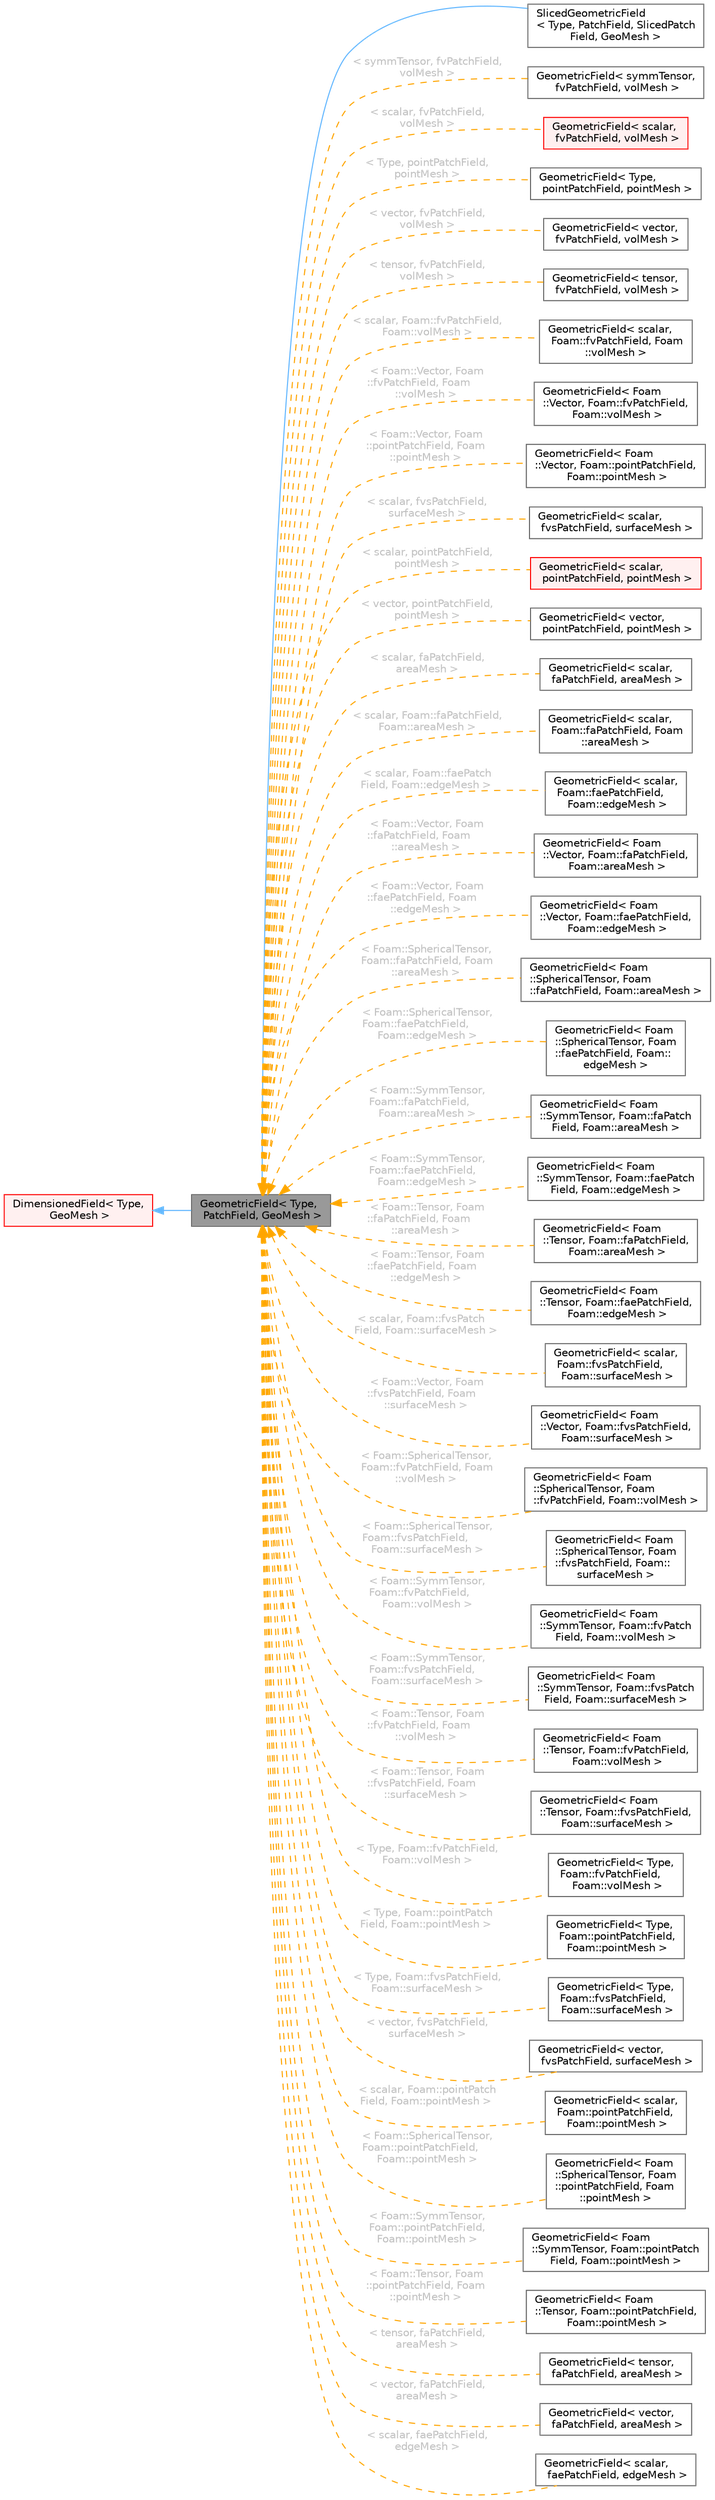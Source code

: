 digraph "GeometricField&lt; Type, PatchField, GeoMesh &gt;"
{
 // LATEX_PDF_SIZE
  bgcolor="transparent";
  edge [fontname=Helvetica,fontsize=10,labelfontname=Helvetica,labelfontsize=10];
  node [fontname=Helvetica,fontsize=10,shape=box,height=0.2,width=0.4];
  rankdir="LR";
  Node1 [id="Node000001",label="GeometricField\< Type,\l PatchField, GeoMesh \>",height=0.2,width=0.4,color="gray40", fillcolor="grey60", style="filled", fontcolor="black",tooltip="Generic GeometricField class."];
  Node2 -> Node1 [id="edge1_Node000001_Node000002",dir="back",color="steelblue1",style="solid",tooltip=" "];
  Node2 [id="Node000002",label="DimensionedField\< Type,\l GeoMesh \>",height=0.2,width=0.4,color="red", fillcolor="#FFF0F0", style="filled",URL="$classFoam_1_1DimensionedField.html",tooltip="Field with dimensions and associated with geometry type GeoMesh which is used to size the field and a..."];
  Node1 -> Node13 [id="edge2_Node000001_Node000013",dir="back",color="steelblue1",style="solid",tooltip=" "];
  Node13 [id="Node000013",label="SlicedGeometricField\l\< Type, PatchField, SlicedPatch\lField, GeoMesh \>",height=0.2,width=0.4,color="gray40", fillcolor="white", style="filled",URL="$classFoam_1_1SlicedGeometricField.html",tooltip="Specialization of GeometricField which holds slices of given complete fields in a form that they act ..."];
  Node1 -> Node14 [id="edge3_Node000001_Node000014",dir="back",color="orange",style="dashed",tooltip=" ",label=" \< symmTensor, fvPatchField,\l volMesh \>",fontcolor="grey" ];
  Node14 [id="Node000014",label="GeometricField\< symmTensor,\l fvPatchField, volMesh \>",height=0.2,width=0.4,color="gray40", fillcolor="white", style="filled",URL="$classFoam_1_1GeometricField.html",tooltip=" "];
  Node1 -> Node15 [id="edge4_Node000001_Node000015",dir="back",color="orange",style="dashed",tooltip=" ",label=" \< scalar, fvPatchField,\l volMesh \>",fontcolor="grey" ];
  Node15 [id="Node000015",label="GeometricField\< scalar,\l fvPatchField, volMesh \>",height=0.2,width=0.4,color="red", fillcolor="#FFF0F0", style="filled",URL="$classFoam_1_1GeometricField.html",tooltip=" "];
  Node1 -> Node22 [id="edge5_Node000001_Node000022",dir="back",color="orange",style="dashed",tooltip=" ",label=" \< Type, pointPatchField,\l pointMesh \>",fontcolor="grey" ];
  Node22 [id="Node000022",label="GeometricField\< Type,\l pointPatchField, pointMesh \>",height=0.2,width=0.4,color="gray40", fillcolor="white", style="filled",URL="$classFoam_1_1GeometricField.html",tooltip=" "];
  Node1 -> Node23 [id="edge6_Node000001_Node000023",dir="back",color="orange",style="dashed",tooltip=" ",label=" \< vector, fvPatchField,\l volMesh \>",fontcolor="grey" ];
  Node23 [id="Node000023",label="GeometricField\< vector,\l fvPatchField, volMesh \>",height=0.2,width=0.4,color="gray40", fillcolor="white", style="filled",URL="$classFoam_1_1GeometricField.html",tooltip=" "];
  Node1 -> Node24 [id="edge7_Node000001_Node000024",dir="back",color="orange",style="dashed",tooltip=" ",label=" \< tensor, fvPatchField,\l volMesh \>",fontcolor="grey" ];
  Node24 [id="Node000024",label="GeometricField\< tensor,\l fvPatchField, volMesh \>",height=0.2,width=0.4,color="gray40", fillcolor="white", style="filled",URL="$classFoam_1_1GeometricField.html",tooltip=" "];
  Node1 -> Node25 [id="edge8_Node000001_Node000025",dir="back",color="orange",style="dashed",tooltip=" ",label=" \< scalar, Foam::fvPatchField,\l Foam::volMesh \>",fontcolor="grey" ];
  Node25 [id="Node000025",label="GeometricField\< scalar,\l Foam::fvPatchField, Foam\l::volMesh \>",height=0.2,width=0.4,color="gray40", fillcolor="white", style="filled",URL="$classFoam_1_1GeometricField.html",tooltip=" "];
  Node1 -> Node26 [id="edge9_Node000001_Node000026",dir="back",color="orange",style="dashed",tooltip=" ",label=" \< Foam::Vector, Foam\l::fvPatchField, Foam\l::volMesh \>",fontcolor="grey" ];
  Node26 [id="Node000026",label="GeometricField\< Foam\l::Vector, Foam::fvPatchField,\l Foam::volMesh \>",height=0.2,width=0.4,color="gray40", fillcolor="white", style="filled",URL="$classFoam_1_1GeometricField.html",tooltip=" "];
  Node1 -> Node27 [id="edge10_Node000001_Node000027",dir="back",color="orange",style="dashed",tooltip=" ",label=" \< Foam::Vector, Foam\l::pointPatchField, Foam\l::pointMesh \>",fontcolor="grey" ];
  Node27 [id="Node000027",label="GeometricField\< Foam\l::Vector, Foam::pointPatchField,\l Foam::pointMesh \>",height=0.2,width=0.4,color="gray40", fillcolor="white", style="filled",URL="$classFoam_1_1GeometricField.html",tooltip=" "];
  Node1 -> Node28 [id="edge11_Node000001_Node000028",dir="back",color="orange",style="dashed",tooltip=" ",label=" \< scalar, fvsPatchField,\l surfaceMesh \>",fontcolor="grey" ];
  Node28 [id="Node000028",label="GeometricField\< scalar,\l fvsPatchField, surfaceMesh \>",height=0.2,width=0.4,color="gray40", fillcolor="white", style="filled",URL="$classFoam_1_1GeometricField.html",tooltip=" "];
  Node1 -> Node29 [id="edge12_Node000001_Node000029",dir="back",color="orange",style="dashed",tooltip=" ",label=" \< scalar, pointPatchField,\l pointMesh \>",fontcolor="grey" ];
  Node29 [id="Node000029",label="GeometricField\< scalar,\l pointPatchField, pointMesh \>",height=0.2,width=0.4,color="red", fillcolor="#FFF0F0", style="filled",URL="$classFoam_1_1GeometricField.html",tooltip=" "];
  Node1 -> Node31 [id="edge13_Node000001_Node000031",dir="back",color="orange",style="dashed",tooltip=" ",label=" \< vector, pointPatchField,\l pointMesh \>",fontcolor="grey" ];
  Node31 [id="Node000031",label="GeometricField\< vector,\l pointPatchField, pointMesh \>",height=0.2,width=0.4,color="gray40", fillcolor="white", style="filled",URL="$classFoam_1_1GeometricField.html",tooltip=" "];
  Node1 -> Node32 [id="edge14_Node000001_Node000032",dir="back",color="orange",style="dashed",tooltip=" ",label=" \< scalar, faPatchField,\l areaMesh \>",fontcolor="grey" ];
  Node32 [id="Node000032",label="GeometricField\< scalar,\l faPatchField, areaMesh \>",height=0.2,width=0.4,color="gray40", fillcolor="white", style="filled",URL="$classFoam_1_1GeometricField.html",tooltip=" "];
  Node1 -> Node33 [id="edge15_Node000001_Node000033",dir="back",color="orange",style="dashed",tooltip=" ",label=" \< scalar, Foam::faPatchField,\l Foam::areaMesh \>",fontcolor="grey" ];
  Node33 [id="Node000033",label="GeometricField\< scalar,\l Foam::faPatchField, Foam\l::areaMesh \>",height=0.2,width=0.4,color="gray40", fillcolor="white", style="filled",URL="$classFoam_1_1GeometricField.html",tooltip=" "];
  Node1 -> Node34 [id="edge16_Node000001_Node000034",dir="back",color="orange",style="dashed",tooltip=" ",label=" \< scalar, Foam::faePatch\lField, Foam::edgeMesh \>",fontcolor="grey" ];
  Node34 [id="Node000034",label="GeometricField\< scalar,\l Foam::faePatchField,\l Foam::edgeMesh \>",height=0.2,width=0.4,color="gray40", fillcolor="white", style="filled",URL="$classFoam_1_1GeometricField.html",tooltip=" "];
  Node1 -> Node35 [id="edge17_Node000001_Node000035",dir="back",color="orange",style="dashed",tooltip=" ",label=" \< Foam::Vector, Foam\l::faPatchField, Foam\l::areaMesh \>",fontcolor="grey" ];
  Node35 [id="Node000035",label="GeometricField\< Foam\l::Vector, Foam::faPatchField,\l Foam::areaMesh \>",height=0.2,width=0.4,color="gray40", fillcolor="white", style="filled",URL="$classFoam_1_1GeometricField.html",tooltip=" "];
  Node1 -> Node36 [id="edge18_Node000001_Node000036",dir="back",color="orange",style="dashed",tooltip=" ",label=" \< Foam::Vector, Foam\l::faePatchField, Foam\l::edgeMesh \>",fontcolor="grey" ];
  Node36 [id="Node000036",label="GeometricField\< Foam\l::Vector, Foam::faePatchField,\l Foam::edgeMesh \>",height=0.2,width=0.4,color="gray40", fillcolor="white", style="filled",URL="$classFoam_1_1GeometricField.html",tooltip=" "];
  Node1 -> Node37 [id="edge19_Node000001_Node000037",dir="back",color="orange",style="dashed",tooltip=" ",label=" \< Foam::SphericalTensor,\l Foam::faPatchField, Foam\l::areaMesh \>",fontcolor="grey" ];
  Node37 [id="Node000037",label="GeometricField\< Foam\l::SphericalTensor, Foam\l::faPatchField, Foam::areaMesh \>",height=0.2,width=0.4,color="gray40", fillcolor="white", style="filled",URL="$classFoam_1_1GeometricField.html",tooltip=" "];
  Node1 -> Node38 [id="edge20_Node000001_Node000038",dir="back",color="orange",style="dashed",tooltip=" ",label=" \< Foam::SphericalTensor,\l Foam::faePatchField,\l Foam::edgeMesh \>",fontcolor="grey" ];
  Node38 [id="Node000038",label="GeometricField\< Foam\l::SphericalTensor, Foam\l::faePatchField, Foam::\ledgeMesh \>",height=0.2,width=0.4,color="gray40", fillcolor="white", style="filled",URL="$classFoam_1_1GeometricField.html",tooltip=" "];
  Node1 -> Node39 [id="edge21_Node000001_Node000039",dir="back",color="orange",style="dashed",tooltip=" ",label=" \< Foam::SymmTensor,\l Foam::faPatchField,\l Foam::areaMesh \>",fontcolor="grey" ];
  Node39 [id="Node000039",label="GeometricField\< Foam\l::SymmTensor, Foam::faPatch\lField, Foam::areaMesh \>",height=0.2,width=0.4,color="gray40", fillcolor="white", style="filled",URL="$classFoam_1_1GeometricField.html",tooltip=" "];
  Node1 -> Node40 [id="edge22_Node000001_Node000040",dir="back",color="orange",style="dashed",tooltip=" ",label=" \< Foam::SymmTensor,\l Foam::faePatchField,\l Foam::edgeMesh \>",fontcolor="grey" ];
  Node40 [id="Node000040",label="GeometricField\< Foam\l::SymmTensor, Foam::faePatch\lField, Foam::edgeMesh \>",height=0.2,width=0.4,color="gray40", fillcolor="white", style="filled",URL="$classFoam_1_1GeometricField.html",tooltip=" "];
  Node1 -> Node41 [id="edge23_Node000001_Node000041",dir="back",color="orange",style="dashed",tooltip=" ",label=" \< Foam::Tensor, Foam\l::faPatchField, Foam\l::areaMesh \>",fontcolor="grey" ];
  Node41 [id="Node000041",label="GeometricField\< Foam\l::Tensor, Foam::faPatchField,\l Foam::areaMesh \>",height=0.2,width=0.4,color="gray40", fillcolor="white", style="filled",URL="$classFoam_1_1GeometricField.html",tooltip=" "];
  Node1 -> Node42 [id="edge24_Node000001_Node000042",dir="back",color="orange",style="dashed",tooltip=" ",label=" \< Foam::Tensor, Foam\l::faePatchField, Foam\l::edgeMesh \>",fontcolor="grey" ];
  Node42 [id="Node000042",label="GeometricField\< Foam\l::Tensor, Foam::faePatchField,\l Foam::edgeMesh \>",height=0.2,width=0.4,color="gray40", fillcolor="white", style="filled",URL="$classFoam_1_1GeometricField.html",tooltip=" "];
  Node1 -> Node43 [id="edge25_Node000001_Node000043",dir="back",color="orange",style="dashed",tooltip=" ",label=" \< scalar, Foam::fvsPatch\lField, Foam::surfaceMesh \>",fontcolor="grey" ];
  Node43 [id="Node000043",label="GeometricField\< scalar,\l Foam::fvsPatchField,\l Foam::surfaceMesh \>",height=0.2,width=0.4,color="gray40", fillcolor="white", style="filled",URL="$classFoam_1_1GeometricField.html",tooltip=" "];
  Node1 -> Node44 [id="edge26_Node000001_Node000044",dir="back",color="orange",style="dashed",tooltip=" ",label=" \< Foam::Vector, Foam\l::fvsPatchField, Foam\l::surfaceMesh \>",fontcolor="grey" ];
  Node44 [id="Node000044",label="GeometricField\< Foam\l::Vector, Foam::fvsPatchField,\l Foam::surfaceMesh \>",height=0.2,width=0.4,color="gray40", fillcolor="white", style="filled",URL="$classFoam_1_1GeometricField.html",tooltip=" "];
  Node1 -> Node45 [id="edge27_Node000001_Node000045",dir="back",color="orange",style="dashed",tooltip=" ",label=" \< Foam::SphericalTensor,\l Foam::fvPatchField, Foam\l::volMesh \>",fontcolor="grey" ];
  Node45 [id="Node000045",label="GeometricField\< Foam\l::SphericalTensor, Foam\l::fvPatchField, Foam::volMesh \>",height=0.2,width=0.4,color="gray40", fillcolor="white", style="filled",URL="$classFoam_1_1GeometricField.html",tooltip=" "];
  Node1 -> Node46 [id="edge28_Node000001_Node000046",dir="back",color="orange",style="dashed",tooltip=" ",label=" \< Foam::SphericalTensor,\l Foam::fvsPatchField,\l Foam::surfaceMesh \>",fontcolor="grey" ];
  Node46 [id="Node000046",label="GeometricField\< Foam\l::SphericalTensor, Foam\l::fvsPatchField, Foam::\lsurfaceMesh \>",height=0.2,width=0.4,color="gray40", fillcolor="white", style="filled",URL="$classFoam_1_1GeometricField.html",tooltip=" "];
  Node1 -> Node47 [id="edge29_Node000001_Node000047",dir="back",color="orange",style="dashed",tooltip=" ",label=" \< Foam::SymmTensor,\l Foam::fvPatchField,\l Foam::volMesh \>",fontcolor="grey" ];
  Node47 [id="Node000047",label="GeometricField\< Foam\l::SymmTensor, Foam::fvPatch\lField, Foam::volMesh \>",height=0.2,width=0.4,color="gray40", fillcolor="white", style="filled",URL="$classFoam_1_1GeometricField.html",tooltip=" "];
  Node1 -> Node48 [id="edge30_Node000001_Node000048",dir="back",color="orange",style="dashed",tooltip=" ",label=" \< Foam::SymmTensor,\l Foam::fvsPatchField,\l Foam::surfaceMesh \>",fontcolor="grey" ];
  Node48 [id="Node000048",label="GeometricField\< Foam\l::SymmTensor, Foam::fvsPatch\lField, Foam::surfaceMesh \>",height=0.2,width=0.4,color="gray40", fillcolor="white", style="filled",URL="$classFoam_1_1GeometricField.html",tooltip=" "];
  Node1 -> Node49 [id="edge31_Node000001_Node000049",dir="back",color="orange",style="dashed",tooltip=" ",label=" \< Foam::Tensor, Foam\l::fvPatchField, Foam\l::volMesh \>",fontcolor="grey" ];
  Node49 [id="Node000049",label="GeometricField\< Foam\l::Tensor, Foam::fvPatchField,\l Foam::volMesh \>",height=0.2,width=0.4,color="gray40", fillcolor="white", style="filled",URL="$classFoam_1_1GeometricField.html",tooltip=" "];
  Node1 -> Node50 [id="edge32_Node000001_Node000050",dir="back",color="orange",style="dashed",tooltip=" ",label=" \< Foam::Tensor, Foam\l::fvsPatchField, Foam\l::surfaceMesh \>",fontcolor="grey" ];
  Node50 [id="Node000050",label="GeometricField\< Foam\l::Tensor, Foam::fvsPatchField,\l Foam::surfaceMesh \>",height=0.2,width=0.4,color="gray40", fillcolor="white", style="filled",URL="$classFoam_1_1GeometricField.html",tooltip=" "];
  Node1 -> Node51 [id="edge33_Node000001_Node000051",dir="back",color="orange",style="dashed",tooltip=" ",label=" \< Type, Foam::fvPatchField,\l Foam::volMesh \>",fontcolor="grey" ];
  Node51 [id="Node000051",label="GeometricField\< Type,\l Foam::fvPatchField,\l Foam::volMesh \>",height=0.2,width=0.4,color="gray40", fillcolor="white", style="filled",URL="$classFoam_1_1GeometricField.html",tooltip=" "];
  Node1 -> Node52 [id="edge34_Node000001_Node000052",dir="back",color="orange",style="dashed",tooltip=" ",label=" \< Type, Foam::pointPatch\lField, Foam::pointMesh \>",fontcolor="grey" ];
  Node52 [id="Node000052",label="GeometricField\< Type,\l Foam::pointPatchField,\l Foam::pointMesh \>",height=0.2,width=0.4,color="gray40", fillcolor="white", style="filled",URL="$classFoam_1_1GeometricField.html",tooltip=" "];
  Node1 -> Node53 [id="edge35_Node000001_Node000053",dir="back",color="orange",style="dashed",tooltip=" ",label=" \< Type, Foam::fvsPatchField,\l Foam::surfaceMesh \>",fontcolor="grey" ];
  Node53 [id="Node000053",label="GeometricField\< Type,\l Foam::fvsPatchField,\l Foam::surfaceMesh \>",height=0.2,width=0.4,color="gray40", fillcolor="white", style="filled",URL="$classFoam_1_1GeometricField.html",tooltip=" "];
  Node1 -> Node54 [id="edge36_Node000001_Node000054",dir="back",color="orange",style="dashed",tooltip=" ",label=" \< vector, fvsPatchField,\l surfaceMesh \>",fontcolor="grey" ];
  Node54 [id="Node000054",label="GeometricField\< vector,\l fvsPatchField, surfaceMesh \>",height=0.2,width=0.4,color="gray40", fillcolor="white", style="filled",URL="$classFoam_1_1GeometricField.html",tooltip=" "];
  Node1 -> Node55 [id="edge37_Node000001_Node000055",dir="back",color="orange",style="dashed",tooltip=" ",label=" \< scalar, Foam::pointPatch\lField, Foam::pointMesh \>",fontcolor="grey" ];
  Node55 [id="Node000055",label="GeometricField\< scalar,\l Foam::pointPatchField,\l Foam::pointMesh \>",height=0.2,width=0.4,color="gray40", fillcolor="white", style="filled",URL="$classFoam_1_1GeometricField.html",tooltip=" "];
  Node1 -> Node56 [id="edge38_Node000001_Node000056",dir="back",color="orange",style="dashed",tooltip=" ",label=" \< Foam::SphericalTensor,\l Foam::pointPatchField,\l Foam::pointMesh \>",fontcolor="grey" ];
  Node56 [id="Node000056",label="GeometricField\< Foam\l::SphericalTensor, Foam\l::pointPatchField, Foam\l::pointMesh \>",height=0.2,width=0.4,color="gray40", fillcolor="white", style="filled",URL="$classFoam_1_1GeometricField.html",tooltip=" "];
  Node1 -> Node57 [id="edge39_Node000001_Node000057",dir="back",color="orange",style="dashed",tooltip=" ",label=" \< Foam::SymmTensor,\l Foam::pointPatchField,\l Foam::pointMesh \>",fontcolor="grey" ];
  Node57 [id="Node000057",label="GeometricField\< Foam\l::SymmTensor, Foam::pointPatch\lField, Foam::pointMesh \>",height=0.2,width=0.4,color="gray40", fillcolor="white", style="filled",URL="$classFoam_1_1GeometricField.html",tooltip=" "];
  Node1 -> Node58 [id="edge40_Node000001_Node000058",dir="back",color="orange",style="dashed",tooltip=" ",label=" \< Foam::Tensor, Foam\l::pointPatchField, Foam\l::pointMesh \>",fontcolor="grey" ];
  Node58 [id="Node000058",label="GeometricField\< Foam\l::Tensor, Foam::pointPatchField,\l Foam::pointMesh \>",height=0.2,width=0.4,color="gray40", fillcolor="white", style="filled",URL="$classFoam_1_1GeometricField.html",tooltip=" "];
  Node1 -> Node59 [id="edge41_Node000001_Node000059",dir="back",color="orange",style="dashed",tooltip=" ",label=" \< tensor, faPatchField,\l areaMesh \>",fontcolor="grey" ];
  Node59 [id="Node000059",label="GeometricField\< tensor,\l faPatchField, areaMesh \>",height=0.2,width=0.4,color="gray40", fillcolor="white", style="filled",URL="$classFoam_1_1GeometricField.html",tooltip=" "];
  Node1 -> Node60 [id="edge42_Node000001_Node000060",dir="back",color="orange",style="dashed",tooltip=" ",label=" \< vector, faPatchField,\l areaMesh \>",fontcolor="grey" ];
  Node60 [id="Node000060",label="GeometricField\< vector,\l faPatchField, areaMesh \>",height=0.2,width=0.4,color="gray40", fillcolor="white", style="filled",URL="$classFoam_1_1GeometricField.html",tooltip=" "];
  Node1 -> Node61 [id="edge43_Node000001_Node000061",dir="back",color="orange",style="dashed",tooltip=" ",label=" \< scalar, faePatchField,\l edgeMesh \>",fontcolor="grey" ];
  Node61 [id="Node000061",label="GeometricField\< scalar,\l faePatchField, edgeMesh \>",height=0.2,width=0.4,color="gray40", fillcolor="white", style="filled",URL="$classFoam_1_1GeometricField.html",tooltip=" "];
}
